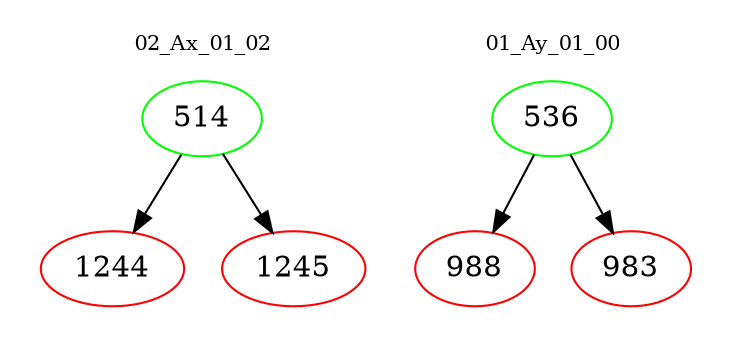 digraph{
subgraph cluster_0 {
color = white
label = "02_Ax_01_02";
fontsize=10;
T0_514 [label="514", color="green"]
T0_514 -> T0_1244 [color="black"]
T0_1244 [label="1244", color="red"]
T0_514 -> T0_1245 [color="black"]
T0_1245 [label="1245", color="red"]
}
subgraph cluster_1 {
color = white
label = "01_Ay_01_00";
fontsize=10;
T1_536 [label="536", color="green"]
T1_536 -> T1_988 [color="black"]
T1_988 [label="988", color="red"]
T1_536 -> T1_983 [color="black"]
T1_983 [label="983", color="red"]
}
}
